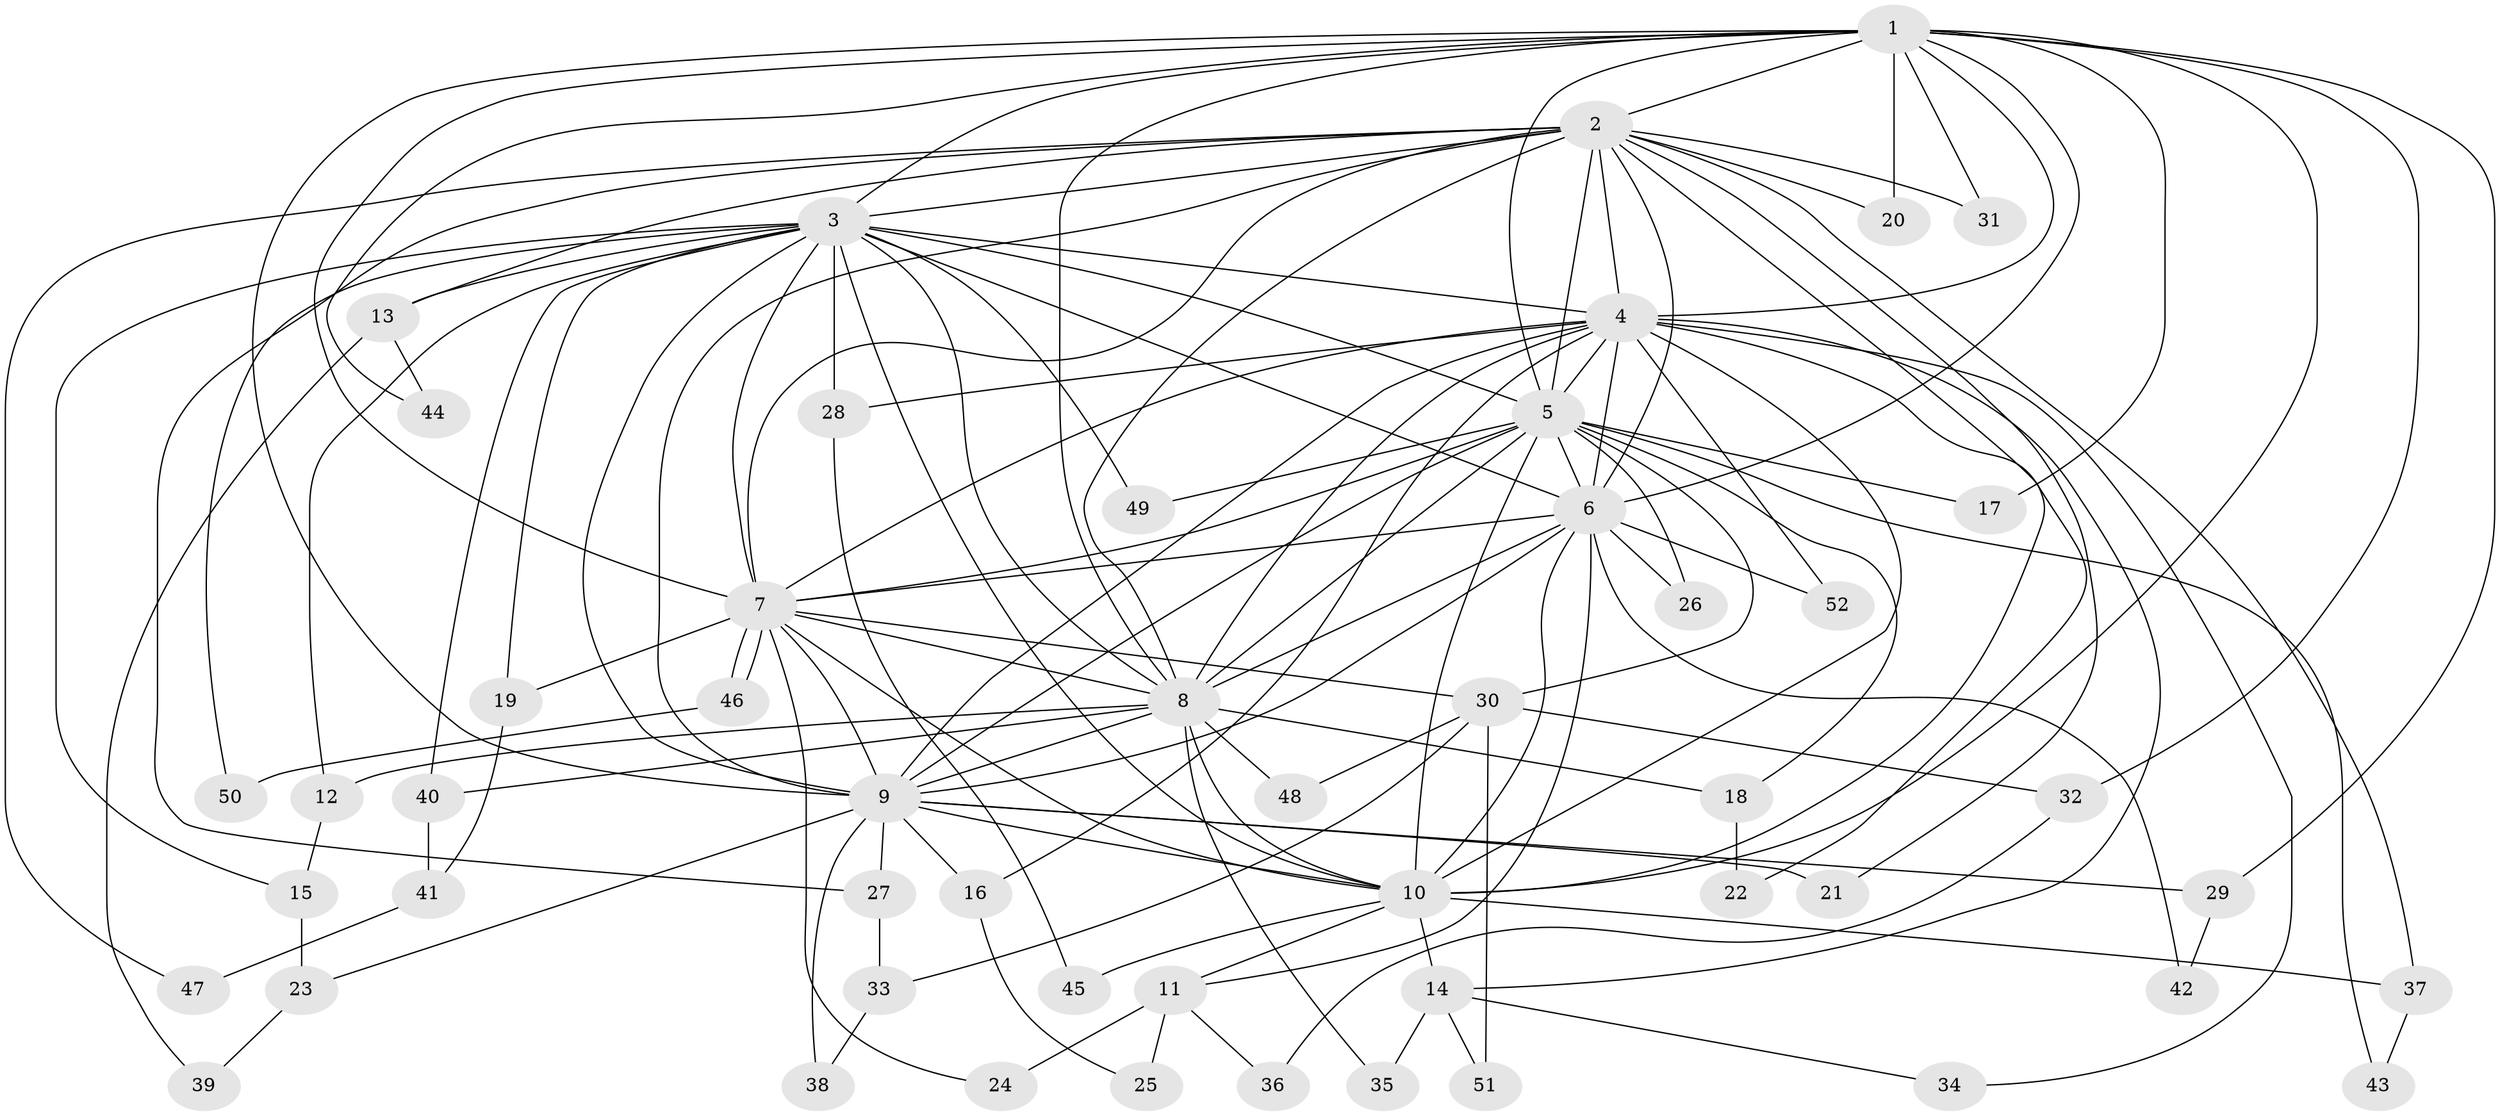// coarse degree distribution, {17: 0.02857142857142857, 13: 0.02857142857142857, 14: 0.05714285714285714, 11: 0.02857142857142857, 16: 0.02857142857142857, 9: 0.02857142857142857, 5: 0.02857142857142857, 3: 0.2571428571428571, 4: 0.08571428571428572, 2: 0.4, 6: 0.02857142857142857}
// Generated by graph-tools (version 1.1) at 2025/41/03/06/25 10:41:41]
// undirected, 52 vertices, 129 edges
graph export_dot {
graph [start="1"]
  node [color=gray90,style=filled];
  1;
  2;
  3;
  4;
  5;
  6;
  7;
  8;
  9;
  10;
  11;
  12;
  13;
  14;
  15;
  16;
  17;
  18;
  19;
  20;
  21;
  22;
  23;
  24;
  25;
  26;
  27;
  28;
  29;
  30;
  31;
  32;
  33;
  34;
  35;
  36;
  37;
  38;
  39;
  40;
  41;
  42;
  43;
  44;
  45;
  46;
  47;
  48;
  49;
  50;
  51;
  52;
  1 -- 2;
  1 -- 3;
  1 -- 4;
  1 -- 5;
  1 -- 6;
  1 -- 7;
  1 -- 8;
  1 -- 9;
  1 -- 10;
  1 -- 17;
  1 -- 20;
  1 -- 29;
  1 -- 31;
  1 -- 32;
  1 -- 44;
  2 -- 3;
  2 -- 4;
  2 -- 5;
  2 -- 6;
  2 -- 7;
  2 -- 8;
  2 -- 9;
  2 -- 10;
  2 -- 13;
  2 -- 20;
  2 -- 21;
  2 -- 27;
  2 -- 31;
  2 -- 37;
  2 -- 47;
  3 -- 4;
  3 -- 5;
  3 -- 6;
  3 -- 7;
  3 -- 8;
  3 -- 9;
  3 -- 10;
  3 -- 12;
  3 -- 13;
  3 -- 15;
  3 -- 19;
  3 -- 28;
  3 -- 40;
  3 -- 49;
  3 -- 50;
  4 -- 5;
  4 -- 6;
  4 -- 7;
  4 -- 8;
  4 -- 9;
  4 -- 10;
  4 -- 14;
  4 -- 16;
  4 -- 22;
  4 -- 28;
  4 -- 34;
  4 -- 52;
  5 -- 6;
  5 -- 7;
  5 -- 8;
  5 -- 9;
  5 -- 10;
  5 -- 17;
  5 -- 18;
  5 -- 26;
  5 -- 30;
  5 -- 43;
  5 -- 49;
  6 -- 7;
  6 -- 8;
  6 -- 9;
  6 -- 10;
  6 -- 11;
  6 -- 26;
  6 -- 42;
  6 -- 52;
  7 -- 8;
  7 -- 9;
  7 -- 10;
  7 -- 19;
  7 -- 24;
  7 -- 30;
  7 -- 46;
  7 -- 46;
  8 -- 9;
  8 -- 10;
  8 -- 12;
  8 -- 18;
  8 -- 35;
  8 -- 40;
  8 -- 48;
  9 -- 10;
  9 -- 16;
  9 -- 21;
  9 -- 23;
  9 -- 27;
  9 -- 29;
  9 -- 38;
  10 -- 11;
  10 -- 14;
  10 -- 37;
  10 -- 45;
  11 -- 24;
  11 -- 25;
  11 -- 36;
  12 -- 15;
  13 -- 39;
  13 -- 44;
  14 -- 34;
  14 -- 35;
  14 -- 51;
  15 -- 23;
  16 -- 25;
  18 -- 22;
  19 -- 41;
  23 -- 39;
  27 -- 33;
  28 -- 45;
  29 -- 42;
  30 -- 32;
  30 -- 33;
  30 -- 48;
  30 -- 51;
  32 -- 36;
  33 -- 38;
  37 -- 43;
  40 -- 41;
  41 -- 47;
  46 -- 50;
}
